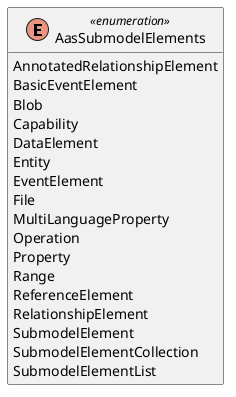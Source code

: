 @startuml
skinparam classAttributeIconSize 0
hide methods

enum AasSubmodelElements <<enumeration>> {
  AnnotatedRelationshipElement
  BasicEventElement
  Blob
  Capability
  DataElement
  Entity
  EventElement
  File
  MultiLanguageProperty
  Operation
  Property
  Range
  ReferenceElement
  RelationshipElement
  SubmodelElement
  SubmodelElementCollection
  SubmodelElementList
}
@enduml